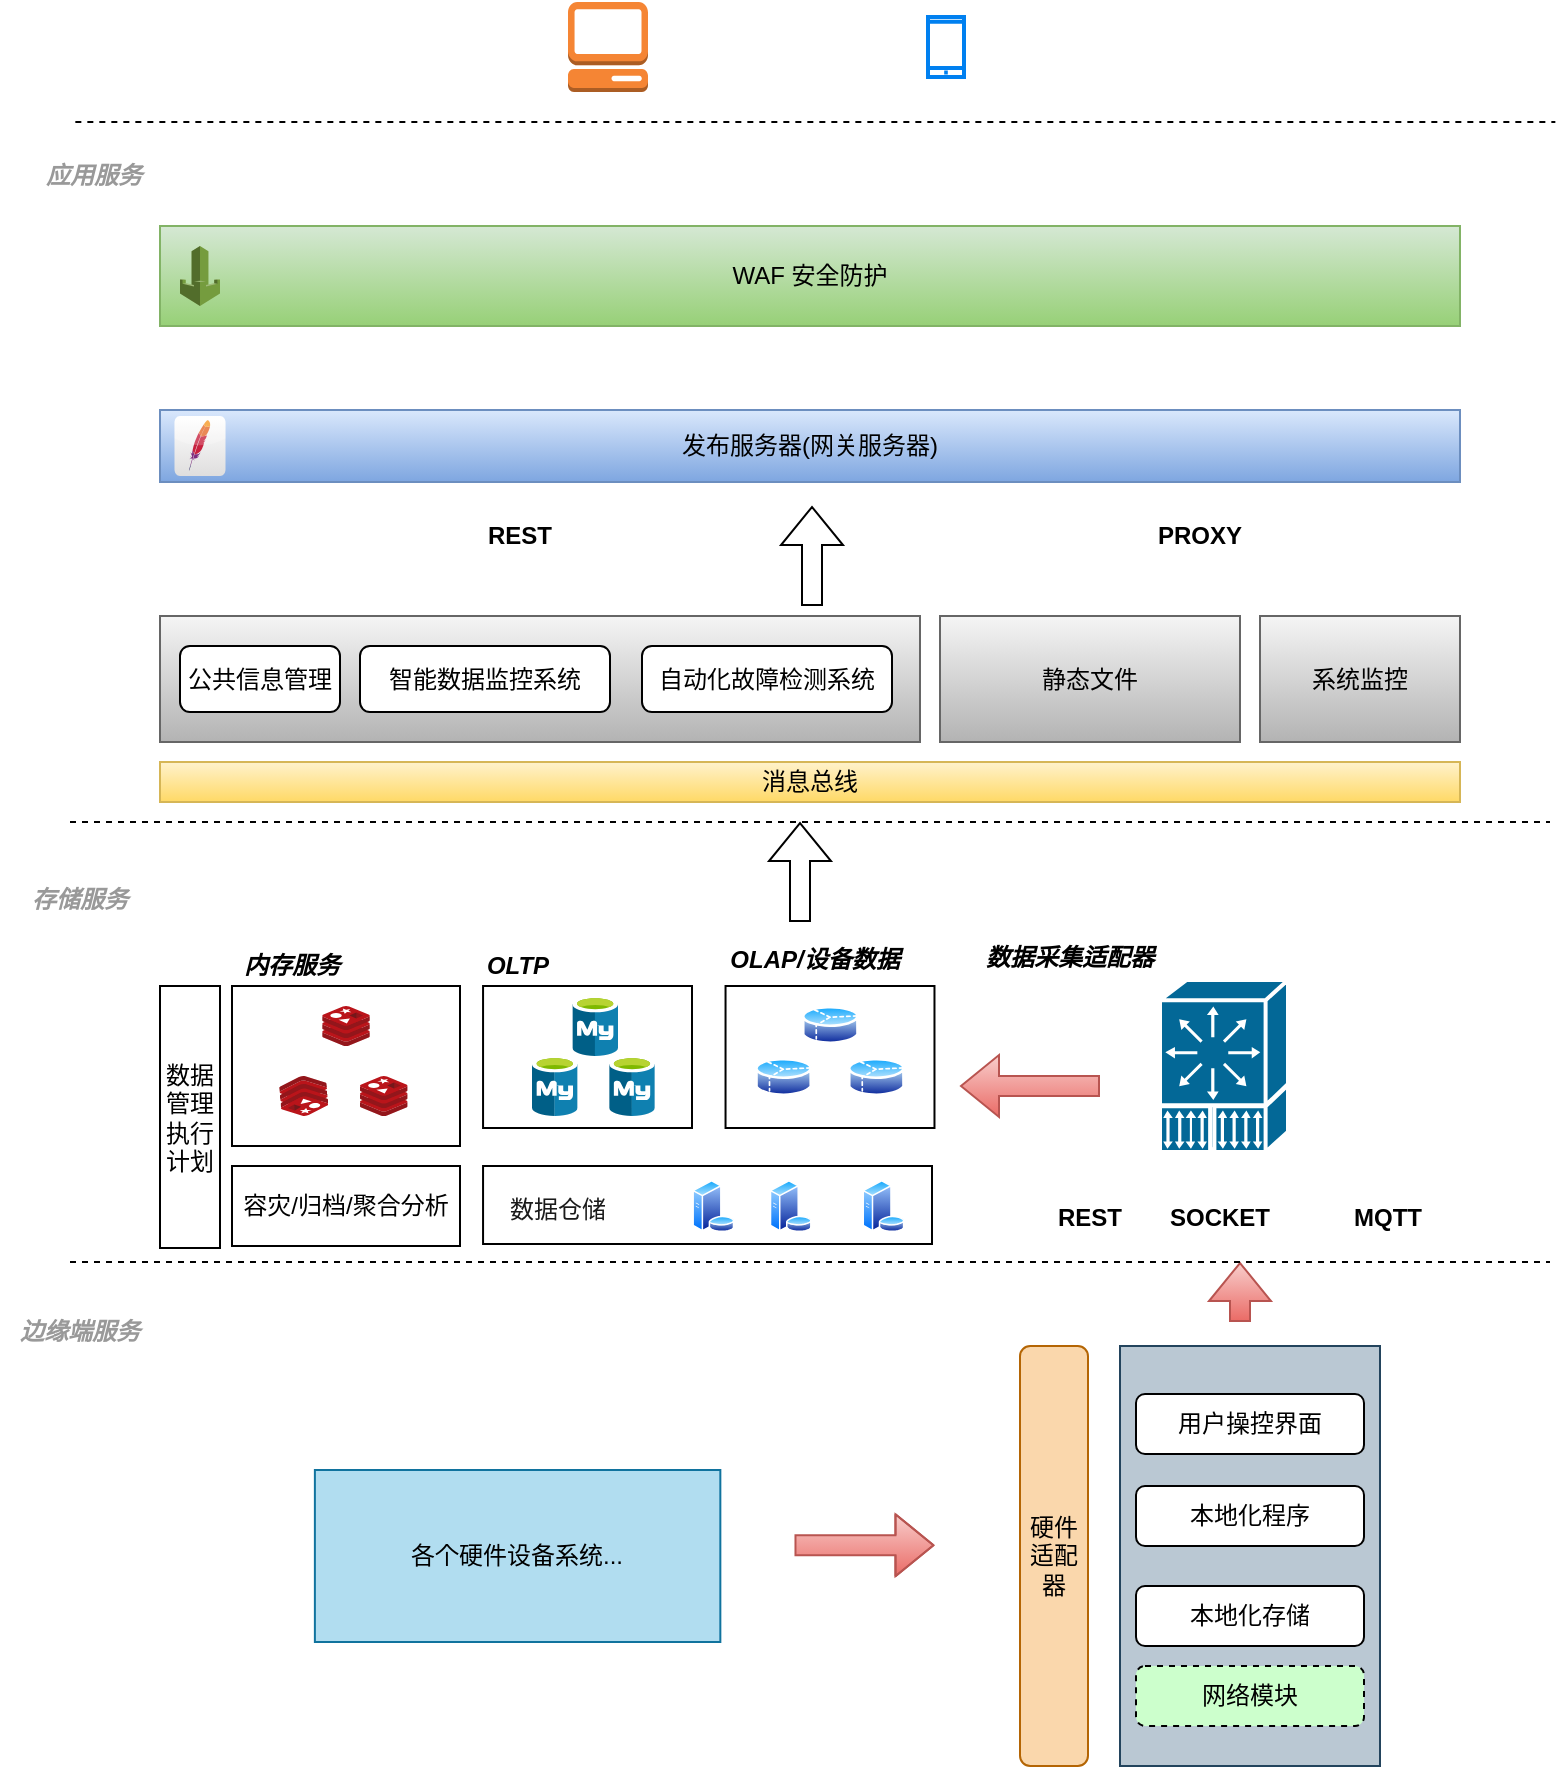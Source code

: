 <mxfile version="20.2.7" type="github">
  <diagram id="LEm4nLIpw5zEL37WH-7T" name="第 1 页">
    <mxGraphModel dx="1138" dy="584" grid="1" gridSize="10" guides="1" tooltips="1" connect="1" arrows="1" fold="1" page="1" pageScale="1" pageWidth="827" pageHeight="1169" math="0" shadow="0">
      <root>
        <mxCell id="0" />
        <mxCell id="1" parent="0" />
        <mxCell id="Wt1t-0Yeev_Bzz4dzMjs-85" value="" style="rounded=0;whiteSpace=wrap;html=1;strokeColor=#23445d;fillColor=#bac8d3;" vertex="1" parent="1">
          <mxGeometry x="590" y="732" width="130" height="210" as="geometry" />
        </mxCell>
        <mxCell id="Wt1t-0Yeev_Bzz4dzMjs-54" value="" style="rounded=0;whiteSpace=wrap;html=1;strokeColor=#000000;fillColor=#FFFFFF;" vertex="1" parent="1">
          <mxGeometry x="271.53" y="552" width="104.47" height="71" as="geometry" />
        </mxCell>
        <mxCell id="Wt1t-0Yeev_Bzz4dzMjs-52" value="" style="rounded=0;whiteSpace=wrap;html=1;strokeColor=#000000;fillColor=#FFFFFF;" vertex="1" parent="1">
          <mxGeometry x="146" y="552" width="114" height="80" as="geometry" />
        </mxCell>
        <mxCell id="Wt1t-0Yeev_Bzz4dzMjs-9" value="" style="rounded=0;whiteSpace=wrap;html=1;fillColor=#f5f5f5;gradientColor=#b3b3b3;strokeColor=#666666;" vertex="1" parent="1">
          <mxGeometry x="110" y="367" width="380" height="63" as="geometry" />
        </mxCell>
        <mxCell id="mawcjA4YxSA_-x8KglYQ-3" value="" style="html=1;verticalLabelPosition=bottom;align=center;labelBackgroundColor=#ffffff;verticalAlign=top;strokeWidth=2;strokeColor=#0080F0;shadow=0;dashed=0;shape=mxgraph.ios7.icons.smartphone;" parent="1" vertex="1">
          <mxGeometry x="494" y="67.5" width="18" height="30" as="geometry" />
        </mxCell>
        <mxCell id="mawcjA4YxSA_-x8KglYQ-5" value="" style="outlineConnect=0;dashed=0;verticalLabelPosition=bottom;verticalAlign=top;align=center;html=1;shape=mxgraph.aws3.management_console;fillColor=#F58534;gradientColor=none;" parent="1" vertex="1">
          <mxGeometry x="314" y="60" width="40" height="45" as="geometry" />
        </mxCell>
        <mxCell id="mawcjA4YxSA_-x8KglYQ-7" value="WAF 安全防护" style="rounded=0;whiteSpace=wrap;html=1;fillColor=#d5e8d4;gradientColor=#97d077;strokeColor=#82b366;" parent="1" vertex="1">
          <mxGeometry x="110" y="172" width="650" height="50" as="geometry" />
        </mxCell>
        <mxCell id="mawcjA4YxSA_-x8KglYQ-8" value="" style="outlineConnect=0;dashed=0;verticalLabelPosition=bottom;verticalAlign=top;align=center;html=1;shape=mxgraph.aws3.waf;fillColor=#759C3E;gradientColor=none;" parent="1" vertex="1">
          <mxGeometry x="120" y="182" width="20" height="30" as="geometry" />
        </mxCell>
        <mxCell id="mawcjA4YxSA_-x8KglYQ-9" value="发布服务器(网关服务器)" style="rounded=0;whiteSpace=wrap;html=1;fillColor=#dae8fc;gradientColor=#7ea6e0;strokeColor=#6c8ebf;" parent="1" vertex="1">
          <mxGeometry x="110" y="264" width="650" height="36" as="geometry" />
        </mxCell>
        <mxCell id="Wt1t-0Yeev_Bzz4dzMjs-2" value="" style="dashed=0;outlineConnect=0;html=1;align=center;labelPosition=center;verticalLabelPosition=bottom;verticalAlign=top;shape=mxgraph.webicons.apache;gradientColor=#DFDEDE" vertex="1" parent="1">
          <mxGeometry x="117.25" y="267" width="25.5" height="30" as="geometry" />
        </mxCell>
        <mxCell id="Wt1t-0Yeev_Bzz4dzMjs-3" value="公共信息管理" style="rounded=1;whiteSpace=wrap;html=1;" vertex="1" parent="1">
          <mxGeometry x="120" y="382" width="80" height="33" as="geometry" />
        </mxCell>
        <mxCell id="Wt1t-0Yeev_Bzz4dzMjs-4" value="智能数据监控系统" style="rounded=1;whiteSpace=wrap;html=1;" vertex="1" parent="1">
          <mxGeometry x="210" y="382" width="125" height="33" as="geometry" />
        </mxCell>
        <mxCell id="Wt1t-0Yeev_Bzz4dzMjs-18" value="REST" style="text;html=1;strokeColor=none;fillColor=none;align=center;verticalAlign=middle;whiteSpace=wrap;rounded=0;fontStyle=1" vertex="1" parent="1">
          <mxGeometry x="260" y="312" width="60" height="30" as="geometry" />
        </mxCell>
        <mxCell id="Wt1t-0Yeev_Bzz4dzMjs-26" value="自动化故障检测系统" style="rounded=1;whiteSpace=wrap;html=1;" vertex="1" parent="1">
          <mxGeometry x="351" y="382" width="125" height="33" as="geometry" />
        </mxCell>
        <mxCell id="Wt1t-0Yeev_Bzz4dzMjs-27" value="静态文件" style="rounded=0;whiteSpace=wrap;html=1;fillColor=#f5f5f5;gradientColor=#b3b3b3;strokeColor=#666666;" vertex="1" parent="1">
          <mxGeometry x="500" y="367" width="150" height="63" as="geometry" />
        </mxCell>
        <mxCell id="Wt1t-0Yeev_Bzz4dzMjs-28" value="系统监控" style="rounded=0;whiteSpace=wrap;html=1;fillColor=#f5f5f5;gradientColor=#b3b3b3;strokeColor=#666666;" vertex="1" parent="1">
          <mxGeometry x="660" y="367" width="100" height="63" as="geometry" />
        </mxCell>
        <mxCell id="Wt1t-0Yeev_Bzz4dzMjs-29" value="PROXY" style="text;html=1;strokeColor=none;fillColor=none;align=center;verticalAlign=middle;whiteSpace=wrap;rounded=0;fontStyle=1" vertex="1" parent="1">
          <mxGeometry x="600" y="312" width="60" height="30" as="geometry" />
        </mxCell>
        <mxCell id="Wt1t-0Yeev_Bzz4dzMjs-30" value="" style="sketch=0;aspect=fixed;html=1;points=[];align=center;image;fontSize=12;image=img/lib/mscae/Cache_Redis_Product.svg;" vertex="1" parent="1">
          <mxGeometry x="191.1" y="562" width="23.81" height="20" as="geometry" />
        </mxCell>
        <mxCell id="Wt1t-0Yeev_Bzz4dzMjs-33" value="" style="sketch=0;aspect=fixed;html=1;points=[];align=center;image;fontSize=12;image=img/lib/mscae/Azure_Database_for_MySQL_servers.svg;" vertex="1" parent="1">
          <mxGeometry x="316.2" y="557" width="22.8" height="30" as="geometry" />
        </mxCell>
        <mxCell id="Wt1t-0Yeev_Bzz4dzMjs-34" value="" style="sketch=0;aspect=fixed;html=1;points=[];align=center;image;fontSize=12;image=img/lib/mscae/Azure_Database_for_MySQL_servers.svg;" vertex="1" parent="1">
          <mxGeometry x="296" y="587" width="22.8" height="30" as="geometry" />
        </mxCell>
        <mxCell id="Wt1t-0Yeev_Bzz4dzMjs-35" value="" style="sketch=0;aspect=fixed;html=1;points=[];align=center;image;fontSize=12;image=img/lib/mscae/Azure_Database_for_MySQL_servers.svg;" vertex="1" parent="1">
          <mxGeometry x="334.6" y="587" width="22.8" height="30" as="geometry" />
        </mxCell>
        <mxCell id="Wt1t-0Yeev_Bzz4dzMjs-40" value="" style="sketch=0;aspect=fixed;html=1;points=[];align=center;image;fontSize=12;image=img/lib/mscae/Cache_Redis_Product.svg;direction=west;rotation=-5;" vertex="1" parent="1">
          <mxGeometry x="170" y="597" width="23.81" height="20" as="geometry" />
        </mxCell>
        <mxCell id="Wt1t-0Yeev_Bzz4dzMjs-41" value="" style="sketch=0;aspect=fixed;html=1;points=[];align=center;image;fontSize=12;image=img/lib/mscae/Cache_Redis_Product.svg;" vertex="1" parent="1">
          <mxGeometry x="210" y="597" width="23.81" height="20" as="geometry" />
        </mxCell>
        <mxCell id="Wt1t-0Yeev_Bzz4dzMjs-53" value="内存服务" style="text;html=1;strokeColor=none;fillColor=none;align=center;verticalAlign=middle;whiteSpace=wrap;rounded=0;fontStyle=3" vertex="1" parent="1">
          <mxGeometry x="146" y="527" width="60" height="30" as="geometry" />
        </mxCell>
        <mxCell id="Wt1t-0Yeev_Bzz4dzMjs-55" value="OLTP" style="text;html=1;strokeColor=none;fillColor=none;align=center;verticalAlign=middle;whiteSpace=wrap;rounded=0;fontStyle=3" vertex="1" parent="1">
          <mxGeometry x="258.8" y="527" width="60" height="30" as="geometry" />
        </mxCell>
        <mxCell id="Wt1t-0Yeev_Bzz4dzMjs-56" value="" style="rounded=0;whiteSpace=wrap;html=1;strokeColor=#000000;fillColor=#FFFFFF;" vertex="1" parent="1">
          <mxGeometry x="392.77" y="552" width="104.47" height="71" as="geometry" />
        </mxCell>
        <mxCell id="Wt1t-0Yeev_Bzz4dzMjs-57" value="OLAP/设备数据" style="text;html=1;strokeColor=none;fillColor=none;align=center;verticalAlign=middle;whiteSpace=wrap;rounded=0;fontStyle=3" vertex="1" parent="1">
          <mxGeometry x="390.17" y="526" width="95" height="26" as="geometry" />
        </mxCell>
        <mxCell id="Wt1t-0Yeev_Bzz4dzMjs-58" value="" style="aspect=fixed;perimeter=ellipsePerimeter;html=1;align=center;shadow=0;dashed=0;spacingTop=3;image;image=img/lib/active_directory/database_partition_3.svg;strokeColor=#000000;fillColor=#FFFFFF;" vertex="1" parent="1">
          <mxGeometry x="431" y="561" width="28.38" height="21" as="geometry" />
        </mxCell>
        <mxCell id="Wt1t-0Yeev_Bzz4dzMjs-59" value="" style="aspect=fixed;perimeter=ellipsePerimeter;html=1;align=center;shadow=0;dashed=0;spacingTop=3;image;image=img/lib/active_directory/database_partition_3.svg;strokeColor=#000000;fillColor=#FFFFFF;" vertex="1" parent="1">
          <mxGeometry x="407.62" y="587" width="28.38" height="21" as="geometry" />
        </mxCell>
        <mxCell id="Wt1t-0Yeev_Bzz4dzMjs-60" value="" style="aspect=fixed;perimeter=ellipsePerimeter;html=1;align=center;shadow=0;dashed=0;spacingTop=3;image;image=img/lib/active_directory/database_partition_3.svg;strokeColor=#000000;fillColor=#FFFFFF;" vertex="1" parent="1">
          <mxGeometry x="454" y="587" width="28.38" height="21" as="geometry" />
        </mxCell>
        <mxCell id="Wt1t-0Yeev_Bzz4dzMjs-61" value="" style="rounded=0;whiteSpace=wrap;html=1;strokeColor=#000000;fillColor=#FFFFFF;" vertex="1" parent="1">
          <mxGeometry x="271.53" y="642" width="224.47" height="39" as="geometry" />
        </mxCell>
        <mxCell id="Wt1t-0Yeev_Bzz4dzMjs-62" value="" style="aspect=fixed;perimeter=ellipsePerimeter;html=1;align=center;shadow=0;dashed=0;spacingTop=3;image;image=img/lib/active_directory/database_server.svg;strokeColor=#000000;fillColor=#FFFFFF;" vertex="1" parent="1">
          <mxGeometry x="376" y="649" width="21.32" height="26" as="geometry" />
        </mxCell>
        <mxCell id="Wt1t-0Yeev_Bzz4dzMjs-63" value="" style="aspect=fixed;perimeter=ellipsePerimeter;html=1;align=center;shadow=0;dashed=0;spacingTop=3;image;image=img/lib/active_directory/database_server.svg;strokeColor=#000000;fillColor=#FFFFFF;" vertex="1" parent="1">
          <mxGeometry x="414.68" y="649" width="21.32" height="26" as="geometry" />
        </mxCell>
        <mxCell id="Wt1t-0Yeev_Bzz4dzMjs-64" value="" style="aspect=fixed;perimeter=ellipsePerimeter;html=1;align=center;shadow=0;dashed=0;spacingTop=3;image;image=img/lib/active_directory/database_server.svg;strokeColor=#000000;fillColor=#FFFFFF;" vertex="1" parent="1">
          <mxGeometry x="461.06" y="649" width="21.32" height="26" as="geometry" />
        </mxCell>
        <mxCell id="Wt1t-0Yeev_Bzz4dzMjs-65" value="数据管理执行计划" style="rounded=0;whiteSpace=wrap;html=1;strokeColor=#000000;fillColor=#FFFFFF;fontStyle=0" vertex="1" parent="1">
          <mxGeometry x="110" y="552" width="30" height="131" as="geometry" />
        </mxCell>
        <mxCell id="Wt1t-0Yeev_Bzz4dzMjs-67" value="容灾/归档/聚合分析" style="rounded=0;whiteSpace=wrap;html=1;strokeColor=#000000;fillColor=#FFFFFF;fontStyle=0" vertex="1" parent="1">
          <mxGeometry x="146" y="642" width="114" height="40" as="geometry" />
        </mxCell>
        <mxCell id="Wt1t-0Yeev_Bzz4dzMjs-68" value="" style="shape=mxgraph.cisco.computers_and_peripherals.pc_adapter_card;html=1;pointerEvents=1;dashed=0;fillColor=#036897;strokeColor=#ffffff;strokeWidth=2;verticalLabelPosition=bottom;verticalAlign=top;align=center;outlineConnect=0;" vertex="1" parent="1">
          <mxGeometry x="610" y="549" width="64" height="86" as="geometry" />
        </mxCell>
        <mxCell id="Wt1t-0Yeev_Bzz4dzMjs-69" value="数据采集适配器" style="text;html=1;strokeColor=none;fillColor=none;align=center;verticalAlign=middle;whiteSpace=wrap;rounded=0;fontStyle=3" vertex="1" parent="1">
          <mxGeometry x="520" y="524" width="90" height="28" as="geometry" />
        </mxCell>
        <mxCell id="Wt1t-0Yeev_Bzz4dzMjs-70" value="REST" style="text;html=1;strokeColor=none;fillColor=none;align=center;verticalAlign=middle;whiteSpace=wrap;rounded=0;fontStyle=1" vertex="1" parent="1">
          <mxGeometry x="545" y="653" width="60" height="30" as="geometry" />
        </mxCell>
        <mxCell id="Wt1t-0Yeev_Bzz4dzMjs-71" value="SOCKET" style="text;html=1;strokeColor=none;fillColor=none;align=center;verticalAlign=middle;whiteSpace=wrap;rounded=0;fontStyle=1" vertex="1" parent="1">
          <mxGeometry x="610" y="653" width="60" height="30" as="geometry" />
        </mxCell>
        <mxCell id="Wt1t-0Yeev_Bzz4dzMjs-72" value="MQTT" style="text;html=1;strokeColor=none;fillColor=none;align=center;verticalAlign=middle;whiteSpace=wrap;rounded=0;fontStyle=1" vertex="1" parent="1">
          <mxGeometry x="694" y="653" width="60" height="30" as="geometry" />
        </mxCell>
        <mxCell id="Wt1t-0Yeev_Bzz4dzMjs-81" value="用户操控界面" style="rounded=1;whiteSpace=wrap;html=1;strokeColor=#000000;fillColor=#FFFFFF;" vertex="1" parent="1">
          <mxGeometry x="598" y="756" width="114" height="30" as="geometry" />
        </mxCell>
        <mxCell id="Wt1t-0Yeev_Bzz4dzMjs-82" value="本地化程序" style="rounded=1;whiteSpace=wrap;html=1;strokeColor=#000000;fillColor=#FFFFFF;" vertex="1" parent="1">
          <mxGeometry x="598" y="802" width="114" height="30" as="geometry" />
        </mxCell>
        <mxCell id="Wt1t-0Yeev_Bzz4dzMjs-83" value="本地化存储" style="rounded=1;whiteSpace=wrap;html=1;strokeColor=#000000;fillColor=#FFFFFF;" vertex="1" parent="1">
          <mxGeometry x="598" y="852" width="114" height="30" as="geometry" />
        </mxCell>
        <mxCell id="Wt1t-0Yeev_Bzz4dzMjs-91" value="网络模块" style="rounded=1;whiteSpace=wrap;html=1;strokeColor=#000000;fillColor=#CCFFCC;dashed=1;" vertex="1" parent="1">
          <mxGeometry x="598" y="892" width="114" height="30" as="geometry" />
        </mxCell>
        <mxCell id="Wt1t-0Yeev_Bzz4dzMjs-92" value="各个硬件设备系统..." style="rounded=0;whiteSpace=wrap;html=1;strokeColor=#10739e;fillColor=#b1ddf0;" vertex="1" parent="1">
          <mxGeometry x="187.44" y="794" width="202.73" height="86" as="geometry" />
        </mxCell>
        <mxCell id="Wt1t-0Yeev_Bzz4dzMjs-98" value="" style="shape=flexArrow;endArrow=classic;html=1;rounded=0;fillColor=#f8cecc;gradientColor=#ea6b66;strokeColor=#b85450;" edge="1" parent="1">
          <mxGeometry width="50" height="50" relative="1" as="geometry">
            <mxPoint x="650" y="720" as="sourcePoint" />
            <mxPoint x="650" y="690" as="targetPoint" />
          </mxGeometry>
        </mxCell>
        <mxCell id="Wt1t-0Yeev_Bzz4dzMjs-101" value="" style="shape=flexArrow;endArrow=classic;html=1;rounded=0;fillColor=#f8cecc;gradientColor=#ea6b66;strokeColor=#b85450;" edge="1" parent="1">
          <mxGeometry width="50" height="50" relative="1" as="geometry">
            <mxPoint x="427.24" y="831.62" as="sourcePoint" />
            <mxPoint x="497.24" y="831.62" as="targetPoint" />
            <Array as="points">
              <mxPoint x="457.24" y="831.62" />
            </Array>
          </mxGeometry>
        </mxCell>
        <mxCell id="Wt1t-0Yeev_Bzz4dzMjs-102" value="硬件适配器" style="rounded=1;whiteSpace=wrap;html=1;strokeColor=#b46504;fillColor=#fad7ac;" vertex="1" parent="1">
          <mxGeometry x="540" y="732" width="34" height="210" as="geometry" />
        </mxCell>
        <mxCell id="Wt1t-0Yeev_Bzz4dzMjs-104" value="" style="shape=flexArrow;endArrow=classic;html=1;rounded=0;fillColor=#f8cecc;gradientColor=#ea6b66;strokeColor=#b85450;" edge="1" parent="1">
          <mxGeometry width="50" height="50" relative="1" as="geometry">
            <mxPoint x="580" y="602" as="sourcePoint" />
            <mxPoint x="510" y="602" as="targetPoint" />
          </mxGeometry>
        </mxCell>
        <mxCell id="Wt1t-0Yeev_Bzz4dzMjs-112" value="消息总线" style="rounded=0;whiteSpace=wrap;html=1;fillColor=#fff2cc;gradientColor=#ffd966;strokeColor=#d6b656;" vertex="1" parent="1">
          <mxGeometry x="110" y="440" width="650" height="20" as="geometry" />
        </mxCell>
        <mxCell id="Wt1t-0Yeev_Bzz4dzMjs-114" value="边缘端服务" style="text;html=1;strokeColor=none;fillColor=none;align=center;verticalAlign=middle;whiteSpace=wrap;rounded=0;fontStyle=3;fontColor=#999999;" vertex="1" parent="1">
          <mxGeometry x="30" y="710" width="80" height="30" as="geometry" />
        </mxCell>
        <mxCell id="Wt1t-0Yeev_Bzz4dzMjs-115" value="存储服务" style="text;html=1;strokeColor=none;fillColor=none;align=center;verticalAlign=middle;whiteSpace=wrap;rounded=0;fontStyle=3;fontColor=#999999;" vertex="1" parent="1">
          <mxGeometry x="30" y="494" width="80" height="30" as="geometry" />
        </mxCell>
        <mxCell id="Wt1t-0Yeev_Bzz4dzMjs-116" value="应用服务" style="text;html=1;strokeColor=none;fillColor=none;align=center;verticalAlign=middle;whiteSpace=wrap;rounded=0;fontStyle=3;fontColor=#999999;" vertex="1" parent="1">
          <mxGeometry x="37.25" y="132" width="80" height="30" as="geometry" />
        </mxCell>
        <mxCell id="Wt1t-0Yeev_Bzz4dzMjs-117" value="" style="shape=flexArrow;endArrow=classic;html=1;rounded=0;fontColor=#999999;" edge="1" parent="1">
          <mxGeometry width="50" height="50" relative="1" as="geometry">
            <mxPoint x="430" y="520" as="sourcePoint" />
            <mxPoint x="430" y="470" as="targetPoint" />
          </mxGeometry>
        </mxCell>
        <mxCell id="Wt1t-0Yeev_Bzz4dzMjs-118" value="" style="shape=flexArrow;endArrow=classic;html=1;rounded=0;fontColor=#999999;" edge="1" parent="1">
          <mxGeometry width="50" height="50" relative="1" as="geometry">
            <mxPoint x="436" y="362" as="sourcePoint" />
            <mxPoint x="436" y="312" as="targetPoint" />
          </mxGeometry>
        </mxCell>
        <mxCell id="Wt1t-0Yeev_Bzz4dzMjs-121" value="数据仓储" style="text;html=1;strokeColor=none;fillColor=none;align=center;verticalAlign=middle;whiteSpace=wrap;rounded=0;fontColor=#1A1A1A;fontStyle=0" vertex="1" parent="1">
          <mxGeometry x="279" y="649" width="60" height="30" as="geometry" />
        </mxCell>
        <mxCell id="Wt1t-0Yeev_Bzz4dzMjs-122" value="" style="endArrow=none;dashed=1;html=1;rounded=0;fontColor=#1A1A1A;" edge="1" parent="1">
          <mxGeometry width="50" height="50" relative="1" as="geometry">
            <mxPoint x="65" y="470" as="sourcePoint" />
            <mxPoint x="805" y="470" as="targetPoint" />
          </mxGeometry>
        </mxCell>
        <mxCell id="Wt1t-0Yeev_Bzz4dzMjs-123" value="" style="endArrow=none;dashed=1;html=1;rounded=0;fontColor=#1A1A1A;" edge="1" parent="1">
          <mxGeometry width="50" height="50" relative="1" as="geometry">
            <mxPoint x="67.67" y="120" as="sourcePoint" />
            <mxPoint x="807.67" y="120" as="targetPoint" />
          </mxGeometry>
        </mxCell>
        <mxCell id="Wt1t-0Yeev_Bzz4dzMjs-124" value="" style="endArrow=none;dashed=1;html=1;rounded=0;fontColor=#1A1A1A;" edge="1" parent="1">
          <mxGeometry width="50" height="50" relative="1" as="geometry">
            <mxPoint x="65" y="690" as="sourcePoint" />
            <mxPoint x="805" y="690" as="targetPoint" />
          </mxGeometry>
        </mxCell>
      </root>
    </mxGraphModel>
  </diagram>
</mxfile>
